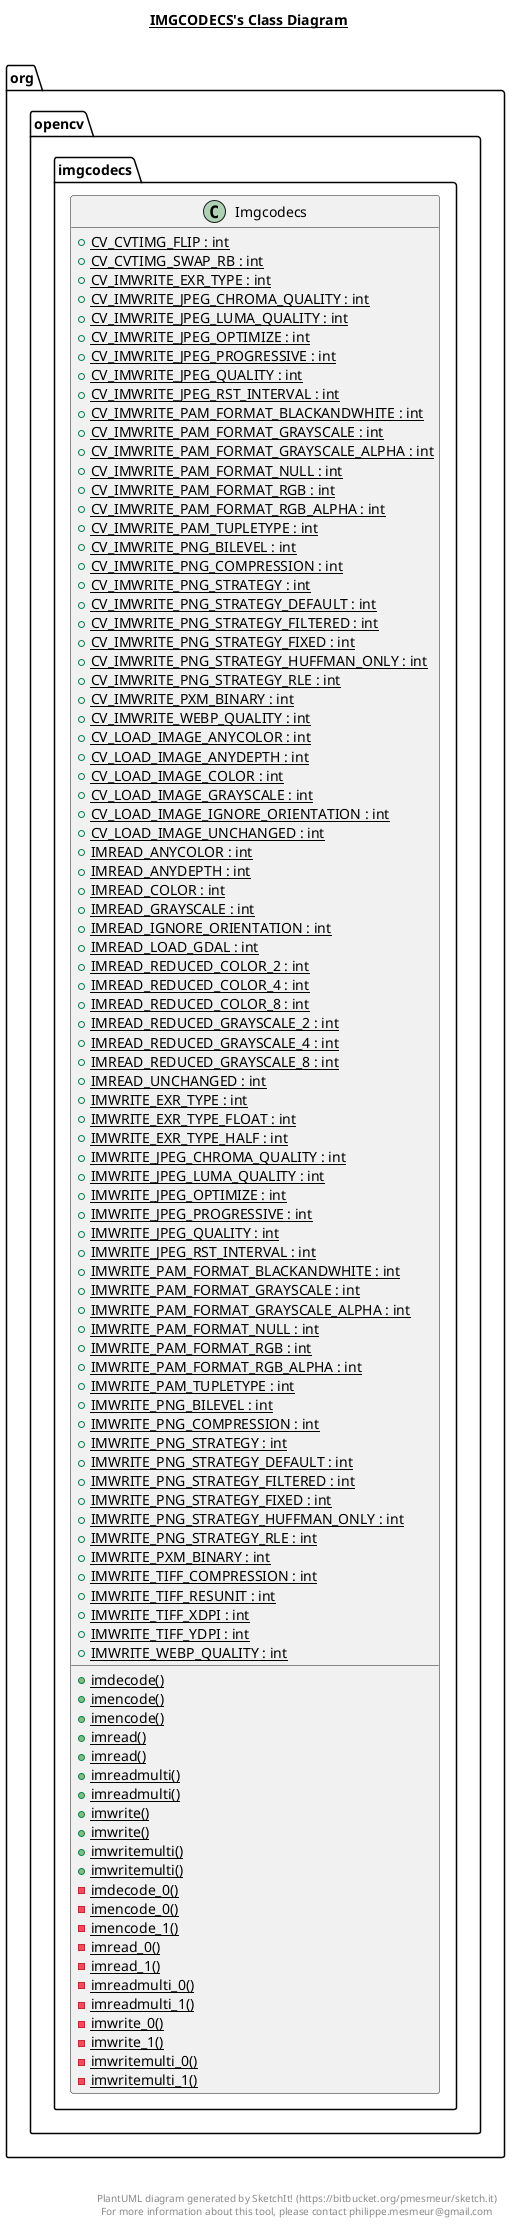 @startuml

title __IMGCODECS's Class Diagram__\n

  namespace org.opencv {
    namespace imgcodecs {
      class org.opencv.imgcodecs.Imgcodecs {
          {static} + CV_CVTIMG_FLIP : int
          {static} + CV_CVTIMG_SWAP_RB : int
          {static} + CV_IMWRITE_EXR_TYPE : int
          {static} + CV_IMWRITE_JPEG_CHROMA_QUALITY : int
          {static} + CV_IMWRITE_JPEG_LUMA_QUALITY : int
          {static} + CV_IMWRITE_JPEG_OPTIMIZE : int
          {static} + CV_IMWRITE_JPEG_PROGRESSIVE : int
          {static} + CV_IMWRITE_JPEG_QUALITY : int
          {static} + CV_IMWRITE_JPEG_RST_INTERVAL : int
          {static} + CV_IMWRITE_PAM_FORMAT_BLACKANDWHITE : int
          {static} + CV_IMWRITE_PAM_FORMAT_GRAYSCALE : int
          {static} + CV_IMWRITE_PAM_FORMAT_GRAYSCALE_ALPHA : int
          {static} + CV_IMWRITE_PAM_FORMAT_NULL : int
          {static} + CV_IMWRITE_PAM_FORMAT_RGB : int
          {static} + CV_IMWRITE_PAM_FORMAT_RGB_ALPHA : int
          {static} + CV_IMWRITE_PAM_TUPLETYPE : int
          {static} + CV_IMWRITE_PNG_BILEVEL : int
          {static} + CV_IMWRITE_PNG_COMPRESSION : int
          {static} + CV_IMWRITE_PNG_STRATEGY : int
          {static} + CV_IMWRITE_PNG_STRATEGY_DEFAULT : int
          {static} + CV_IMWRITE_PNG_STRATEGY_FILTERED : int
          {static} + CV_IMWRITE_PNG_STRATEGY_FIXED : int
          {static} + CV_IMWRITE_PNG_STRATEGY_HUFFMAN_ONLY : int
          {static} + CV_IMWRITE_PNG_STRATEGY_RLE : int
          {static} + CV_IMWRITE_PXM_BINARY : int
          {static} + CV_IMWRITE_WEBP_QUALITY : int
          {static} + CV_LOAD_IMAGE_ANYCOLOR : int
          {static} + CV_LOAD_IMAGE_ANYDEPTH : int
          {static} + CV_LOAD_IMAGE_COLOR : int
          {static} + CV_LOAD_IMAGE_GRAYSCALE : int
          {static} + CV_LOAD_IMAGE_IGNORE_ORIENTATION : int
          {static} + CV_LOAD_IMAGE_UNCHANGED : int
          {static} + IMREAD_ANYCOLOR : int
          {static} + IMREAD_ANYDEPTH : int
          {static} + IMREAD_COLOR : int
          {static} + IMREAD_GRAYSCALE : int
          {static} + IMREAD_IGNORE_ORIENTATION : int
          {static} + IMREAD_LOAD_GDAL : int
          {static} + IMREAD_REDUCED_COLOR_2 : int
          {static} + IMREAD_REDUCED_COLOR_4 : int
          {static} + IMREAD_REDUCED_COLOR_8 : int
          {static} + IMREAD_REDUCED_GRAYSCALE_2 : int
          {static} + IMREAD_REDUCED_GRAYSCALE_4 : int
          {static} + IMREAD_REDUCED_GRAYSCALE_8 : int
          {static} + IMREAD_UNCHANGED : int
          {static} + IMWRITE_EXR_TYPE : int
          {static} + IMWRITE_EXR_TYPE_FLOAT : int
          {static} + IMWRITE_EXR_TYPE_HALF : int
          {static} + IMWRITE_JPEG_CHROMA_QUALITY : int
          {static} + IMWRITE_JPEG_LUMA_QUALITY : int
          {static} + IMWRITE_JPEG_OPTIMIZE : int
          {static} + IMWRITE_JPEG_PROGRESSIVE : int
          {static} + IMWRITE_JPEG_QUALITY : int
          {static} + IMWRITE_JPEG_RST_INTERVAL : int
          {static} + IMWRITE_PAM_FORMAT_BLACKANDWHITE : int
          {static} + IMWRITE_PAM_FORMAT_GRAYSCALE : int
          {static} + IMWRITE_PAM_FORMAT_GRAYSCALE_ALPHA : int
          {static} + IMWRITE_PAM_FORMAT_NULL : int
          {static} + IMWRITE_PAM_FORMAT_RGB : int
          {static} + IMWRITE_PAM_FORMAT_RGB_ALPHA : int
          {static} + IMWRITE_PAM_TUPLETYPE : int
          {static} + IMWRITE_PNG_BILEVEL : int
          {static} + IMWRITE_PNG_COMPRESSION : int
          {static} + IMWRITE_PNG_STRATEGY : int
          {static} + IMWRITE_PNG_STRATEGY_DEFAULT : int
          {static} + IMWRITE_PNG_STRATEGY_FILTERED : int
          {static} + IMWRITE_PNG_STRATEGY_FIXED : int
          {static} + IMWRITE_PNG_STRATEGY_HUFFMAN_ONLY : int
          {static} + IMWRITE_PNG_STRATEGY_RLE : int
          {static} + IMWRITE_PXM_BINARY : int
          {static} + IMWRITE_TIFF_COMPRESSION : int
          {static} + IMWRITE_TIFF_RESUNIT : int
          {static} + IMWRITE_TIFF_XDPI : int
          {static} + IMWRITE_TIFF_YDPI : int
          {static} + IMWRITE_WEBP_QUALITY : int
          {static} + imdecode()
          {static} + imencode()
          {static} + imencode()
          {static} + imread()
          {static} + imread()
          {static} + imreadmulti()
          {static} + imreadmulti()
          {static} + imwrite()
          {static} + imwrite()
          {static} + imwritemulti()
          {static} + imwritemulti()
          {static} - imdecode_0()
          {static} - imencode_0()
          {static} - imencode_1()
          {static} - imread_0()
          {static} - imread_1()
          {static} - imreadmulti_0()
          {static} - imreadmulti_1()
          {static} - imwrite_0()
          {static} - imwrite_1()
          {static} - imwritemulti_0()
          {static} - imwritemulti_1()
      }
    }
  }
  



right footer


PlantUML diagram generated by SketchIt! (https://bitbucket.org/pmesmeur/sketch.it)
For more information about this tool, please contact philippe.mesmeur@gmail.com
endfooter

@enduml
